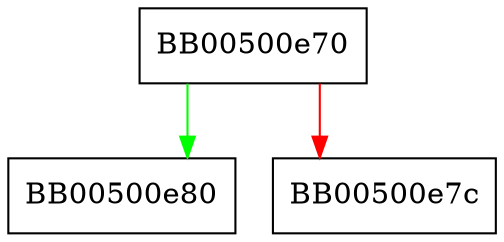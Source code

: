 digraph update_streams_bidi {
  node [shape="box"];
  graph [splines=ortho];
  BB00500e70 -> BB00500e80 [color="green"];
  BB00500e70 -> BB00500e7c [color="red"];
}